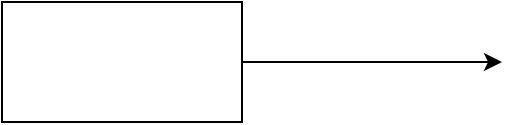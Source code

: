 <mxfile version="14.4.3" type="device"><diagram id="D5kV61fKvVQCKfypHPuU" name="Page-1"><mxGraphModel dx="1278" dy="548" grid="1" gridSize="10" guides="1" tooltips="1" connect="1" arrows="1" fold="1" page="1" pageScale="1" pageWidth="850" pageHeight="1100" math="0" shadow="0"><root><mxCell id="0"/><mxCell id="1" parent="0"/><mxCell id="s387Du4q6Iaha0Bj0tpN-1" value="" style="rounded=0;whiteSpace=wrap;html=1;" vertex="1" parent="1"><mxGeometry x="10" y="150" width="120" height="60" as="geometry"/></mxCell><mxCell id="s387Du4q6Iaha0Bj0tpN-2" value="" style="endArrow=classic;html=1;exitX=1;exitY=0.5;exitDx=0;exitDy=0;" edge="1" parent="1" source="s387Du4q6Iaha0Bj0tpN-1"><mxGeometry width="50" height="50" relative="1" as="geometry"><mxPoint x="180" y="240" as="sourcePoint"/><mxPoint x="260" y="180" as="targetPoint"/></mxGeometry></mxCell></root></mxGraphModel></diagram></mxfile>